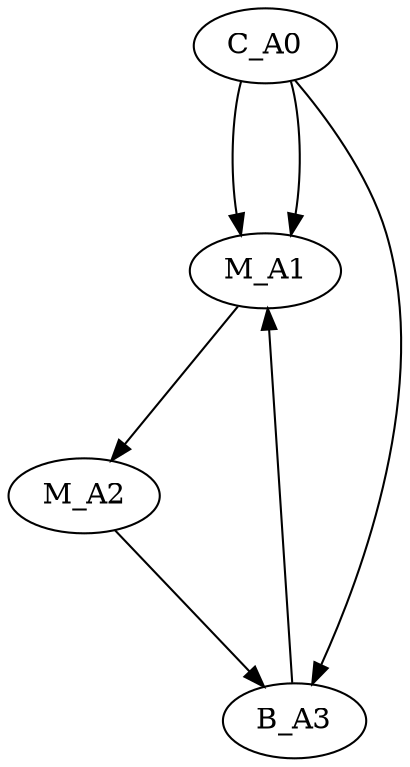 digraph G {

//dm-sched dev/wbm1 add ../../ftm/ftmx86/my_mps_finite.dot # load pattern
//dm-cmd dev/wbm1 startpattern PatA                        # start pattern
//dm-cmd dev/wbm1 status -v                                # show sent message counts
//dm-cmd dev/wbm1 cleardiag                                # clear diagnostics

name="1000x16u_alternate"
graph [rankdir   = TB, nodesep           = 0.6, mindist     = 1.0, ranksep = 1.0, overlap = false]
node [cpu="0", pattern=PatA, patentry=0, patexit=0,  style     = "filled", fillcolor = "white", color = "black"];
edge [type="defdst"];

C_A0 [type="flow",  patentry=1, toffs=0, qty="999", tvalid="0", vabs="true"];
// par contains MPS protocol: MAC address (6) + index (1) + flag (1)
M_A1 [type="tmsg",  patentry=1, toffs=0,       fid=1, gid=4043, evtno=4043, sid="0", bpid="0", par="0xffffffffffff0001"];
M_A2 [type="tmsg",              toffs=50000,   fid=1, gid=4043, evtno=4043, sid="0", bpid="0", par="0xffffffffffff0101"];
B_A3 [type="block", patexit=1,  tperiod=400000, qlo="true"];

C_A0 -> M_A1 -> M_A2 -> B_A3;
B_A3 -> M_A1 [type="altdst"];
C_A0 -> M_A1 [type="flowdst"];
C_A0 -> B_A3 [type="target"];

}
